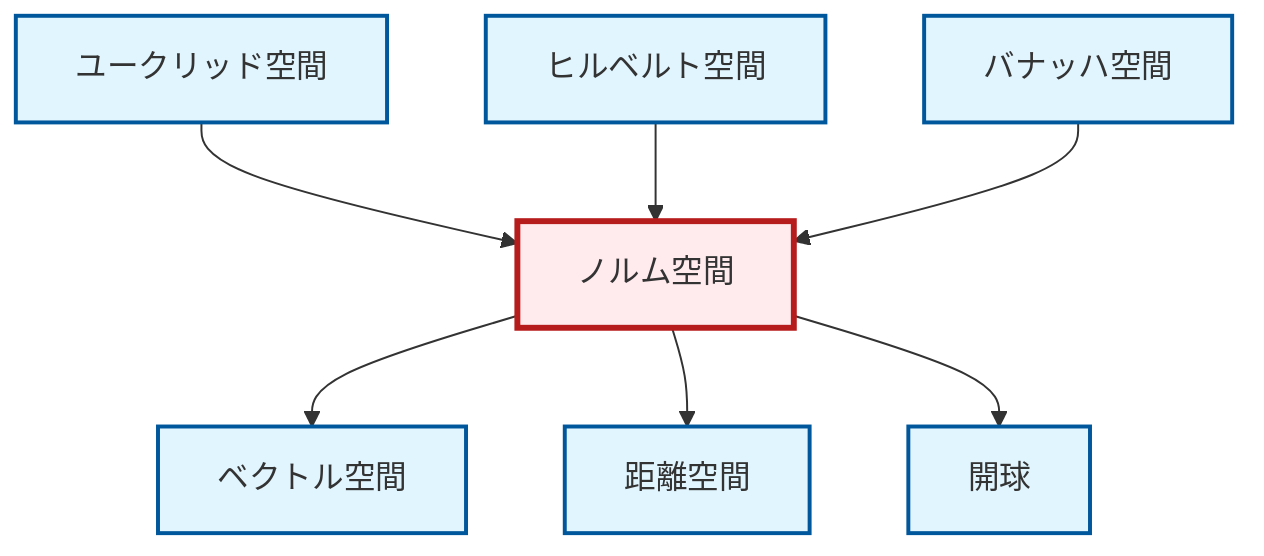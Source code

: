 graph TD
    classDef definition fill:#e1f5fe,stroke:#01579b,stroke-width:2px
    classDef theorem fill:#f3e5f5,stroke:#4a148c,stroke-width:2px
    classDef axiom fill:#fff3e0,stroke:#e65100,stroke-width:2px
    classDef example fill:#e8f5e9,stroke:#1b5e20,stroke-width:2px
    classDef current fill:#ffebee,stroke:#b71c1c,stroke-width:3px
    def-euclidean-space["ユークリッド空間"]:::definition
    def-vector-space["ベクトル空間"]:::definition
    def-banach-space["バナッハ空間"]:::definition
    def-hilbert-space["ヒルベルト空間"]:::definition
    def-open-ball["開球"]:::definition
    def-normed-vector-space["ノルム空間"]:::definition
    def-metric-space["距離空間"]:::definition
    def-normed-vector-space --> def-vector-space
    def-euclidean-space --> def-normed-vector-space
    def-normed-vector-space --> def-metric-space
    def-hilbert-space --> def-normed-vector-space
    def-normed-vector-space --> def-open-ball
    def-banach-space --> def-normed-vector-space
    class def-normed-vector-space current
